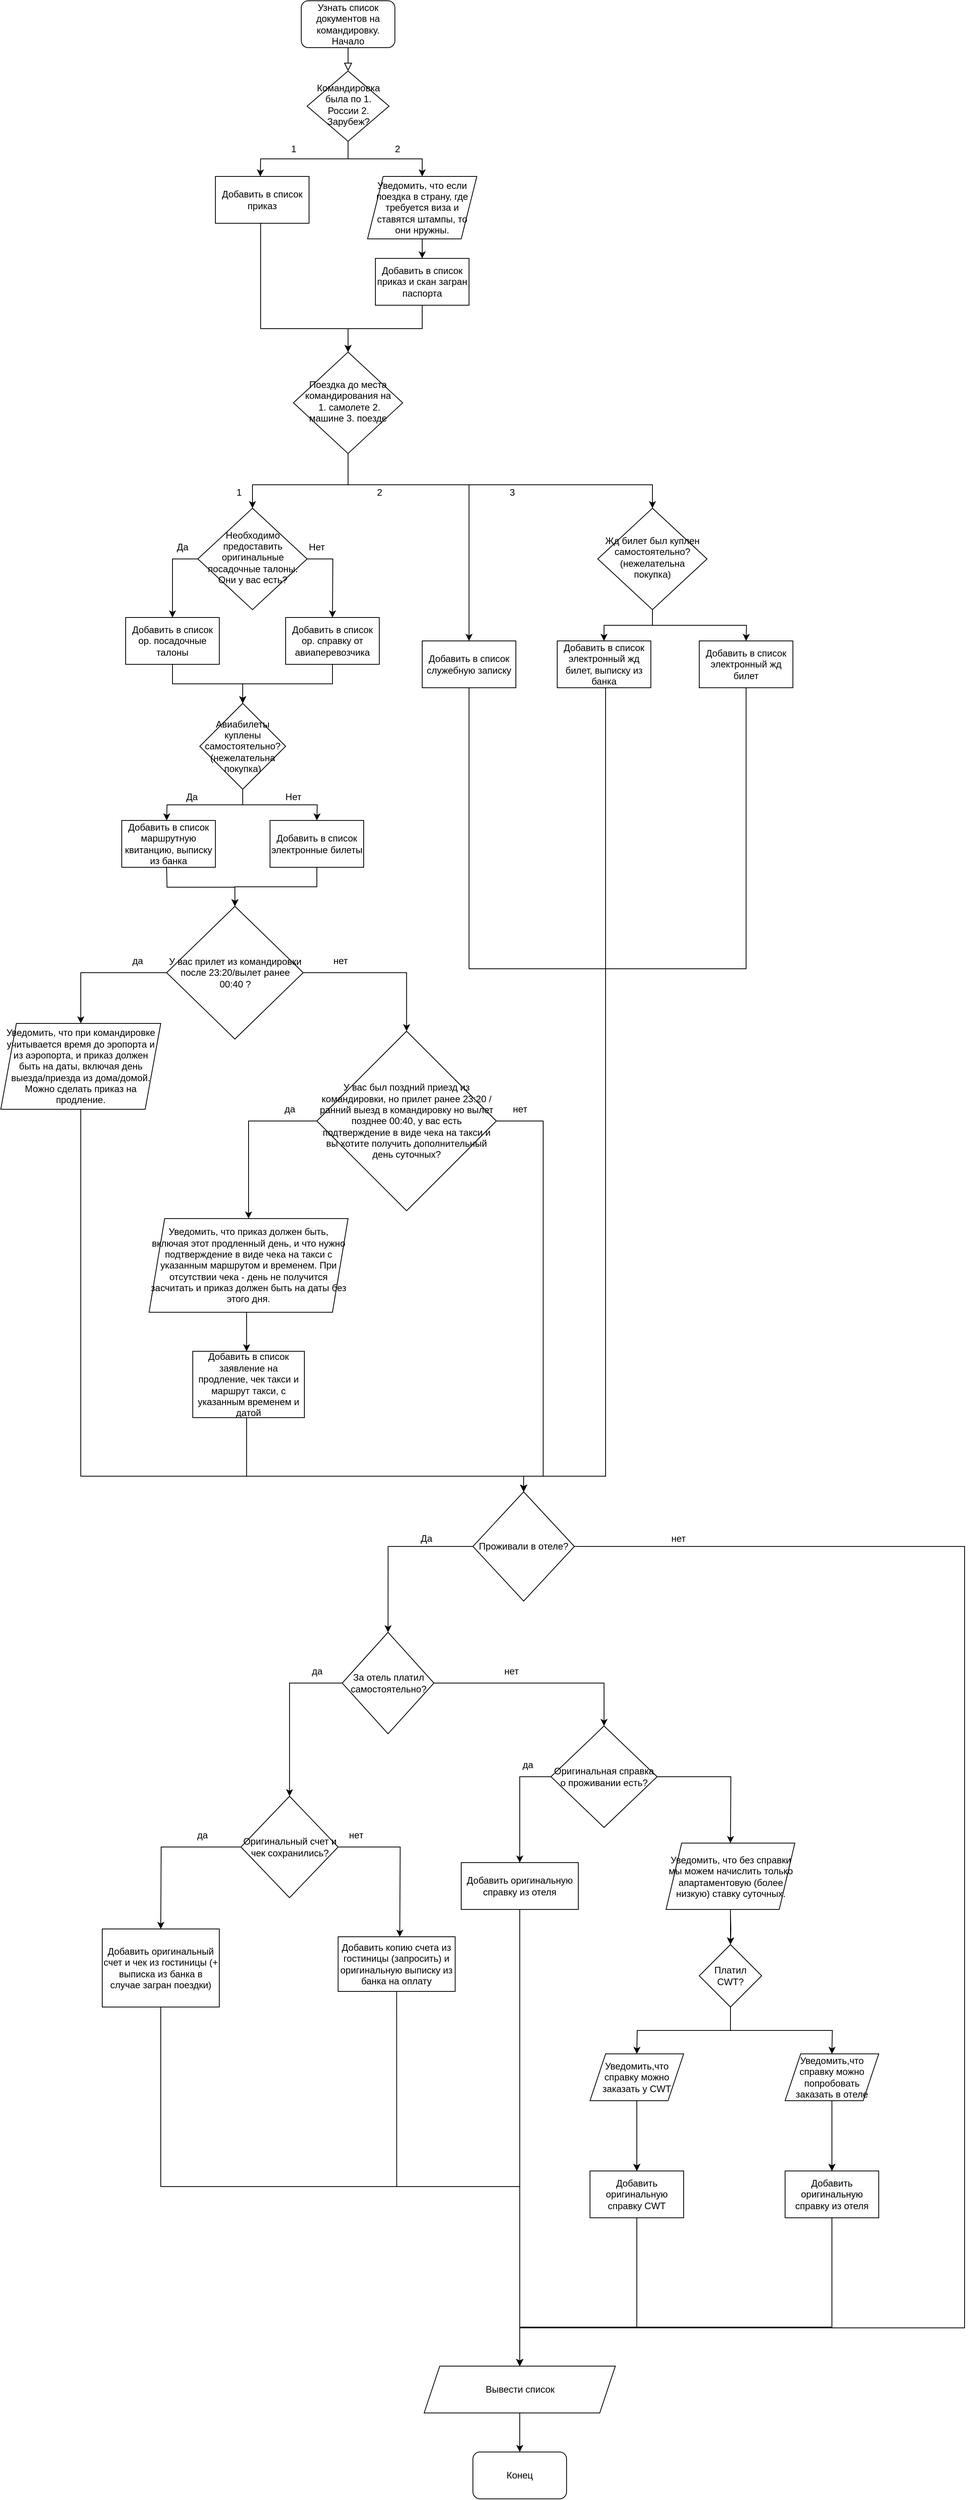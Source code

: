 <mxfile version="13.8.2" type="github">
  <diagram id="C5RBs43oDa-KdzZeNtuy" name="Page-1">
    <mxGraphModel dx="2130" dy="782" grid="1" gridSize="10" guides="1" tooltips="1" connect="1" arrows="1" fold="1" page="1" pageScale="1" pageWidth="827" pageHeight="1169" math="0" shadow="0">
      <root>
        <mxCell id="WIyWlLk6GJQsqaUBKTNV-0" />
        <mxCell id="WIyWlLk6GJQsqaUBKTNV-1" parent="WIyWlLk6GJQsqaUBKTNV-0" />
        <mxCell id="WIyWlLk6GJQsqaUBKTNV-2" value="" style="rounded=0;html=1;jettySize=auto;orthogonalLoop=1;fontSize=11;endArrow=block;endFill=0;endSize=8;strokeWidth=1;shadow=0;labelBackgroundColor=none;edgeStyle=orthogonalEdgeStyle;" parent="WIyWlLk6GJQsqaUBKTNV-1" source="WIyWlLk6GJQsqaUBKTNV-3" target="WIyWlLk6GJQsqaUBKTNV-6" edge="1">
          <mxGeometry relative="1" as="geometry" />
        </mxCell>
        <mxCell id="WIyWlLk6GJQsqaUBKTNV-3" value="Узнать список документов на командировку. Начало" style="rounded=1;whiteSpace=wrap;html=1;fontSize=12;glass=0;strokeWidth=1;shadow=0;" parent="WIyWlLk6GJQsqaUBKTNV-1" vertex="1">
          <mxGeometry x="160" y="80" width="120" height="60" as="geometry" />
        </mxCell>
        <mxCell id="gxxnz1n0rxh--4Y8uyvk-43" style="edgeStyle=orthogonalEdgeStyle;rounded=0;orthogonalLoop=1;jettySize=auto;html=1;exitX=0.5;exitY=1;exitDx=0;exitDy=0;entryX=0.5;entryY=0;entryDx=0;entryDy=0;" edge="1" parent="WIyWlLk6GJQsqaUBKTNV-1" source="WIyWlLk6GJQsqaUBKTNV-6">
          <mxGeometry relative="1" as="geometry">
            <mxPoint x="107.5" y="305.0" as="targetPoint" />
          </mxGeometry>
        </mxCell>
        <mxCell id="gxxnz1n0rxh--4Y8uyvk-44" style="edgeStyle=orthogonalEdgeStyle;rounded=0;orthogonalLoop=1;jettySize=auto;html=1;exitX=0.5;exitY=1;exitDx=0;exitDy=0;entryX=0.5;entryY=0;entryDx=0;entryDy=0;" edge="1" parent="WIyWlLk6GJQsqaUBKTNV-1" source="WIyWlLk6GJQsqaUBKTNV-6" target="gxxnz1n0rxh--4Y8uyvk-135">
          <mxGeometry relative="1" as="geometry">
            <mxPoint x="315" y="305.0" as="targetPoint" />
          </mxGeometry>
        </mxCell>
        <mxCell id="WIyWlLk6GJQsqaUBKTNV-6" value="Командировка была по 1. России 2. Зарубеж?" style="rhombus;whiteSpace=wrap;html=1;shadow=0;fontFamily=Helvetica;fontSize=12;align=center;strokeWidth=1;spacing=6;spacingTop=-4;" parent="WIyWlLk6GJQsqaUBKTNV-1" vertex="1">
          <mxGeometry x="167.5" y="170" width="105" height="90" as="geometry" />
        </mxCell>
        <mxCell id="gxxnz1n0rxh--4Y8uyvk-49" style="edgeStyle=orthogonalEdgeStyle;rounded=0;orthogonalLoop=1;jettySize=auto;html=1;exitX=0.5;exitY=1;exitDx=0;exitDy=0;" edge="1" parent="WIyWlLk6GJQsqaUBKTNV-1" source="gxxnz1n0rxh--4Y8uyvk-134">
          <mxGeometry relative="1" as="geometry">
            <mxPoint x="220" y="530" as="targetPoint" />
            <mxPoint x="107.5" y="345.0" as="sourcePoint" />
            <Array as="points">
              <mxPoint x="108" y="365" />
              <mxPoint x="108" y="500" />
              <mxPoint x="220" y="500" />
            </Array>
          </mxGeometry>
        </mxCell>
        <mxCell id="gxxnz1n0rxh--4Y8uyvk-51" style="edgeStyle=orthogonalEdgeStyle;rounded=0;orthogonalLoop=1;jettySize=auto;html=1;exitX=0.5;exitY=1;exitDx=0;exitDy=0;entryX=0.5;entryY=0;entryDx=0;entryDy=0;" edge="1" parent="WIyWlLk6GJQsqaUBKTNV-1" source="WIyWlLk6GJQsqaUBKTNV-10" target="gxxnz1n0rxh--4Y8uyvk-20">
          <mxGeometry relative="1" as="geometry">
            <Array as="points">
              <mxPoint x="220" y="700" />
              <mxPoint x="98" y="700" />
            </Array>
          </mxGeometry>
        </mxCell>
        <mxCell id="gxxnz1n0rxh--4Y8uyvk-53" style="edgeStyle=orthogonalEdgeStyle;rounded=0;orthogonalLoop=1;jettySize=auto;html=1;exitX=0.5;exitY=1;exitDx=0;exitDy=0;entryX=0.5;entryY=0;entryDx=0;entryDy=0;" edge="1" parent="WIyWlLk6GJQsqaUBKTNV-1" source="WIyWlLk6GJQsqaUBKTNV-10" target="gxxnz1n0rxh--4Y8uyvk-140">
          <mxGeometry relative="1" as="geometry">
            <mxPoint x="395" y="730" as="targetPoint" />
            <Array as="points">
              <mxPoint x="220" y="700" />
              <mxPoint x="375" y="700" />
            </Array>
          </mxGeometry>
        </mxCell>
        <mxCell id="gxxnz1n0rxh--4Y8uyvk-54" style="edgeStyle=orthogonalEdgeStyle;rounded=0;orthogonalLoop=1;jettySize=auto;html=1;exitX=0.5;exitY=1;exitDx=0;exitDy=0;" edge="1" parent="WIyWlLk6GJQsqaUBKTNV-1" source="WIyWlLk6GJQsqaUBKTNV-10" target="gxxnz1n0rxh--4Y8uyvk-23">
          <mxGeometry relative="1" as="geometry">
            <Array as="points">
              <mxPoint x="220" y="700" />
              <mxPoint x="610" y="700" />
            </Array>
          </mxGeometry>
        </mxCell>
        <mxCell id="WIyWlLk6GJQsqaUBKTNV-10" value="Поездка до места командирования на&lt;br&gt;&amp;nbsp;1. самолете 2. машине 3. поезде" style="rhombus;whiteSpace=wrap;html=1;shadow=0;fontFamily=Helvetica;fontSize=12;align=center;strokeWidth=1;spacing=6;spacingTop=-4;" parent="WIyWlLk6GJQsqaUBKTNV-1" vertex="1">
          <mxGeometry x="150" y="530" width="140" height="130" as="geometry" />
        </mxCell>
        <mxCell id="gxxnz1n0rxh--4Y8uyvk-46" style="edgeStyle=orthogonalEdgeStyle;rounded=0;orthogonalLoop=1;jettySize=auto;html=1;exitX=0.5;exitY=1;exitDx=0;exitDy=0;entryX=0.5;entryY=0;entryDx=0;entryDy=0;" edge="1" parent="WIyWlLk6GJQsqaUBKTNV-1" source="gxxnz1n0rxh--4Y8uyvk-135" target="gxxnz1n0rxh--4Y8uyvk-138">
          <mxGeometry relative="1" as="geometry">
            <mxPoint x="315" y="365" as="sourcePoint" />
            <mxPoint x="315" y="420" as="targetPoint" />
          </mxGeometry>
        </mxCell>
        <mxCell id="gxxnz1n0rxh--4Y8uyvk-8" value="1" style="text;html=1;align=center;verticalAlign=middle;resizable=0;points=[];autosize=1;" vertex="1" parent="WIyWlLk6GJQsqaUBKTNV-1">
          <mxGeometry x="140" y="260" width="20" height="20" as="geometry" />
        </mxCell>
        <mxCell id="gxxnz1n0rxh--4Y8uyvk-15" value="2" style="text;html=1;align=center;verticalAlign=middle;resizable=0;points=[];autosize=1;" vertex="1" parent="WIyWlLk6GJQsqaUBKTNV-1">
          <mxGeometry x="250" y="700" width="20" height="20" as="geometry" />
        </mxCell>
        <mxCell id="gxxnz1n0rxh--4Y8uyvk-16" value="3" style="text;html=1;align=center;verticalAlign=middle;resizable=0;points=[];autosize=1;" vertex="1" parent="WIyWlLk6GJQsqaUBKTNV-1">
          <mxGeometry x="420" y="700" width="20" height="20" as="geometry" />
        </mxCell>
        <mxCell id="gxxnz1n0rxh--4Y8uyvk-56" style="edgeStyle=orthogonalEdgeStyle;rounded=0;orthogonalLoop=1;jettySize=auto;html=1;exitX=0;exitY=0.5;exitDx=0;exitDy=0;entryX=0.5;entryY=0;entryDx=0;entryDy=0;" edge="1" parent="WIyWlLk6GJQsqaUBKTNV-1" source="gxxnz1n0rxh--4Y8uyvk-20" target="gxxnz1n0rxh--4Y8uyvk-141">
          <mxGeometry relative="1" as="geometry">
            <mxPoint x="-12.5" y="870" as="targetPoint" />
          </mxGeometry>
        </mxCell>
        <mxCell id="gxxnz1n0rxh--4Y8uyvk-61" style="edgeStyle=orthogonalEdgeStyle;rounded=0;orthogonalLoop=1;jettySize=auto;html=1;exitX=1;exitY=0.5;exitDx=0;exitDy=0;entryX=0.5;entryY=0;entryDx=0;entryDy=0;" edge="1" parent="WIyWlLk6GJQsqaUBKTNV-1" source="gxxnz1n0rxh--4Y8uyvk-20">
          <mxGeometry relative="1" as="geometry">
            <mxPoint x="200" y="870" as="targetPoint" />
          </mxGeometry>
        </mxCell>
        <mxCell id="gxxnz1n0rxh--4Y8uyvk-20" value="Необходимо предоставить оригинальные посадочные талоны. Они у вас есть?" style="rhombus;whiteSpace=wrap;html=1;shadow=0;fontFamily=Helvetica;fontSize=12;align=center;strokeWidth=1;spacing=6;spacingTop=-4;" vertex="1" parent="WIyWlLk6GJQsqaUBKTNV-1">
          <mxGeometry x="27.5" y="730" width="140" height="130" as="geometry" />
        </mxCell>
        <mxCell id="gxxnz1n0rxh--4Y8uyvk-90" style="edgeStyle=orthogonalEdgeStyle;rounded=0;orthogonalLoop=1;jettySize=auto;html=1;exitX=0.5;exitY=1;exitDx=0;exitDy=0;entryX=0.5;entryY=0;entryDx=0;entryDy=0;" edge="1" parent="WIyWlLk6GJQsqaUBKTNV-1" source="gxxnz1n0rxh--4Y8uyvk-23">
          <mxGeometry relative="1" as="geometry">
            <mxPoint x="730" y="900" as="targetPoint" />
          </mxGeometry>
        </mxCell>
        <mxCell id="gxxnz1n0rxh--4Y8uyvk-178" style="edgeStyle=orthogonalEdgeStyle;rounded=0;orthogonalLoop=1;jettySize=auto;html=1;exitX=0.5;exitY=1;exitDx=0;exitDy=0;entryX=0.5;entryY=0;entryDx=0;entryDy=0;" edge="1" parent="WIyWlLk6GJQsqaUBKTNV-1" source="gxxnz1n0rxh--4Y8uyvk-23" target="gxxnz1n0rxh--4Y8uyvk-144">
          <mxGeometry relative="1" as="geometry" />
        </mxCell>
        <mxCell id="gxxnz1n0rxh--4Y8uyvk-23" value="Жд билет был куплен самостоятельно? (нежелательна покупка)" style="rhombus;whiteSpace=wrap;html=1;shadow=0;fontFamily=Helvetica;fontSize=12;align=center;strokeWidth=1;spacing=6;spacingTop=-4;" vertex="1" parent="WIyWlLk6GJQsqaUBKTNV-1">
          <mxGeometry x="540" y="730" width="140" height="130" as="geometry" />
        </mxCell>
        <mxCell id="gxxnz1n0rxh--4Y8uyvk-64" style="edgeStyle=orthogonalEdgeStyle;rounded=0;orthogonalLoop=1;jettySize=auto;html=1;exitX=0.5;exitY=1;exitDx=0;exitDy=0;entryX=0.5;entryY=0;entryDx=0;entryDy=0;" edge="1" parent="WIyWlLk6GJQsqaUBKTNV-1" source="gxxnz1n0rxh--4Y8uyvk-25">
          <mxGeometry relative="1" as="geometry">
            <mxPoint x="-12.5" y="1130.0" as="targetPoint" />
          </mxGeometry>
        </mxCell>
        <mxCell id="gxxnz1n0rxh--4Y8uyvk-65" style="edgeStyle=orthogonalEdgeStyle;rounded=0;orthogonalLoop=1;jettySize=auto;html=1;exitX=0.5;exitY=1;exitDx=0;exitDy=0;entryX=0.5;entryY=0;entryDx=0;entryDy=0;" edge="1" parent="WIyWlLk6GJQsqaUBKTNV-1" source="gxxnz1n0rxh--4Y8uyvk-25">
          <mxGeometry relative="1" as="geometry">
            <mxPoint x="180" y="1130.0" as="targetPoint" />
          </mxGeometry>
        </mxCell>
        <mxCell id="gxxnz1n0rxh--4Y8uyvk-25" value="Авиабилеты куплены самостоятельно? (нежелательна покупка)" style="rhombus;whiteSpace=wrap;html=1;" vertex="1" parent="WIyWlLk6GJQsqaUBKTNV-1">
          <mxGeometry x="30" y="980" width="110" height="110" as="geometry" />
        </mxCell>
        <mxCell id="gxxnz1n0rxh--4Y8uyvk-63" style="edgeStyle=orthogonalEdgeStyle;rounded=0;orthogonalLoop=1;jettySize=auto;html=1;exitX=0.5;exitY=1;exitDx=0;exitDy=0;entryX=0.5;entryY=0;entryDx=0;entryDy=0;" edge="1" parent="WIyWlLk6GJQsqaUBKTNV-1" source="gxxnz1n0rxh--4Y8uyvk-141" target="gxxnz1n0rxh--4Y8uyvk-25">
          <mxGeometry relative="1" as="geometry">
            <mxPoint x="-12.5" y="930" as="sourcePoint" />
          </mxGeometry>
        </mxCell>
        <mxCell id="gxxnz1n0rxh--4Y8uyvk-62" style="edgeStyle=orthogonalEdgeStyle;rounded=0;orthogonalLoop=1;jettySize=auto;html=1;exitX=0.5;exitY=1;exitDx=0;exitDy=0;entryX=0.5;entryY=0;entryDx=0;entryDy=0;" edge="1" parent="WIyWlLk6GJQsqaUBKTNV-1" source="gxxnz1n0rxh--4Y8uyvk-143" target="gxxnz1n0rxh--4Y8uyvk-25">
          <mxGeometry relative="1" as="geometry">
            <mxPoint x="200" y="930" as="sourcePoint" />
          </mxGeometry>
        </mxCell>
        <mxCell id="gxxnz1n0rxh--4Y8uyvk-34" value="Да" style="text;html=1;strokeColor=none;fillColor=none;align=center;verticalAlign=middle;whiteSpace=wrap;rounded=0;" vertex="1" parent="WIyWlLk6GJQsqaUBKTNV-1">
          <mxGeometry x="-12.5" y="770" width="40" height="20" as="geometry" />
        </mxCell>
        <mxCell id="gxxnz1n0rxh--4Y8uyvk-35" value="Нет" style="text;html=1;strokeColor=none;fillColor=none;align=center;verticalAlign=middle;whiteSpace=wrap;rounded=0;" vertex="1" parent="WIyWlLk6GJQsqaUBKTNV-1">
          <mxGeometry x="160" y="770" width="40" height="20" as="geometry" />
        </mxCell>
        <mxCell id="gxxnz1n0rxh--4Y8uyvk-73" style="edgeStyle=orthogonalEdgeStyle;rounded=0;orthogonalLoop=1;jettySize=auto;html=1;exitX=0.5;exitY=1;exitDx=0;exitDy=0;entryX=0.5;entryY=0;entryDx=0;entryDy=0;" edge="1" parent="WIyWlLk6GJQsqaUBKTNV-1" target="gxxnz1n0rxh--4Y8uyvk-68">
          <mxGeometry relative="1" as="geometry">
            <mxPoint x="-12.5" y="1190.0" as="sourcePoint" />
          </mxGeometry>
        </mxCell>
        <mxCell id="gxxnz1n0rxh--4Y8uyvk-47" value="2" style="text;html=1;align=center;verticalAlign=middle;resizable=0;points=[];autosize=1;" vertex="1" parent="WIyWlLk6GJQsqaUBKTNV-1">
          <mxGeometry x="272.5" y="260" width="20" height="20" as="geometry" />
        </mxCell>
        <mxCell id="gxxnz1n0rxh--4Y8uyvk-55" value="1" style="text;html=1;align=center;verticalAlign=middle;resizable=0;points=[];autosize=1;" vertex="1" parent="WIyWlLk6GJQsqaUBKTNV-1">
          <mxGeometry x="70" y="700" width="20" height="20" as="geometry" />
        </mxCell>
        <mxCell id="gxxnz1n0rxh--4Y8uyvk-66" value="Да" style="text;html=1;strokeColor=none;fillColor=none;align=center;verticalAlign=middle;whiteSpace=wrap;rounded=0;" vertex="1" parent="WIyWlLk6GJQsqaUBKTNV-1">
          <mxGeometry y="1090" width="40" height="20" as="geometry" />
        </mxCell>
        <mxCell id="gxxnz1n0rxh--4Y8uyvk-67" value="Нет" style="text;html=1;strokeColor=none;fillColor=none;align=center;verticalAlign=middle;whiteSpace=wrap;rounded=0;" vertex="1" parent="WIyWlLk6GJQsqaUBKTNV-1">
          <mxGeometry x="130" y="1090" width="40" height="20" as="geometry" />
        </mxCell>
        <mxCell id="gxxnz1n0rxh--4Y8uyvk-80" style="edgeStyle=orthogonalEdgeStyle;rounded=0;orthogonalLoop=1;jettySize=auto;html=1;exitX=1;exitY=0.5;exitDx=0;exitDy=0;entryX=0.5;entryY=0;entryDx=0;entryDy=0;" edge="1" parent="WIyWlLk6GJQsqaUBKTNV-1" source="gxxnz1n0rxh--4Y8uyvk-68" target="gxxnz1n0rxh--4Y8uyvk-79">
          <mxGeometry relative="1" as="geometry" />
        </mxCell>
        <mxCell id="gxxnz1n0rxh--4Y8uyvk-153" style="edgeStyle=orthogonalEdgeStyle;rounded=0;orthogonalLoop=1;jettySize=auto;html=1;exitX=0;exitY=0.5;exitDx=0;exitDy=0;entryX=0.5;entryY=0;entryDx=0;entryDy=0;" edge="1" parent="WIyWlLk6GJQsqaUBKTNV-1" source="gxxnz1n0rxh--4Y8uyvk-68" target="gxxnz1n0rxh--4Y8uyvk-152">
          <mxGeometry relative="1" as="geometry" />
        </mxCell>
        <mxCell id="gxxnz1n0rxh--4Y8uyvk-68" value="У вас прилет из командировки после 23:20/вылет ранее 00:40 ?" style="rhombus;whiteSpace=wrap;html=1;" vertex="1" parent="WIyWlLk6GJQsqaUBKTNV-1">
          <mxGeometry x="-12.5" y="1240" width="175" height="170" as="geometry" />
        </mxCell>
        <mxCell id="gxxnz1n0rxh--4Y8uyvk-85" style="edgeStyle=orthogonalEdgeStyle;rounded=0;orthogonalLoop=1;jettySize=auto;html=1;exitX=0.5;exitY=1;exitDx=0;exitDy=0;entryX=0.5;entryY=0;entryDx=0;entryDy=0;" edge="1" parent="WIyWlLk6GJQsqaUBKTNV-1">
          <mxGeometry relative="1" as="geometry">
            <mxPoint x="90" y="1760" as="sourcePoint" />
            <mxPoint x="90" y="1810" as="targetPoint" />
          </mxGeometry>
        </mxCell>
        <mxCell id="gxxnz1n0rxh--4Y8uyvk-78" value="да" style="text;html=1;align=center;verticalAlign=middle;resizable=0;points=[];autosize=1;" vertex="1" parent="WIyWlLk6GJQsqaUBKTNV-1">
          <mxGeometry x="-65" y="1300" width="30" height="20" as="geometry" />
        </mxCell>
        <mxCell id="gxxnz1n0rxh--4Y8uyvk-97" style="edgeStyle=orthogonalEdgeStyle;rounded=0;orthogonalLoop=1;jettySize=auto;html=1;exitX=1;exitY=0.5;exitDx=0;exitDy=0;entryX=0.5;entryY=0;entryDx=0;entryDy=0;" edge="1" parent="WIyWlLk6GJQsqaUBKTNV-1" source="gxxnz1n0rxh--4Y8uyvk-79" target="gxxnz1n0rxh--4Y8uyvk-92">
          <mxGeometry relative="1" as="geometry">
            <Array as="points">
              <mxPoint x="470" y="1515" />
              <mxPoint x="470" y="1970" />
              <mxPoint x="445" y="1970" />
            </Array>
          </mxGeometry>
        </mxCell>
        <mxCell id="gxxnz1n0rxh--4Y8uyvk-156" style="edgeStyle=orthogonalEdgeStyle;rounded=0;orthogonalLoop=1;jettySize=auto;html=1;exitX=0;exitY=0.5;exitDx=0;exitDy=0;entryX=0.5;entryY=0;entryDx=0;entryDy=0;" edge="1" parent="WIyWlLk6GJQsqaUBKTNV-1" source="gxxnz1n0rxh--4Y8uyvk-79" target="gxxnz1n0rxh--4Y8uyvk-155">
          <mxGeometry relative="1" as="geometry" />
        </mxCell>
        <mxCell id="gxxnz1n0rxh--4Y8uyvk-79" value="У вас был поздний приезд из командировки, но прилет ранее 23:20 / ранний выезд в командировку но вылет позднее 00:40, у вас есть подтверждение в виде чека на такси и вы хотите получить дополнительный день суточных?" style="rhombus;whiteSpace=wrap;html=1;" vertex="1" parent="WIyWlLk6GJQsqaUBKTNV-1">
          <mxGeometry x="180" y="1400" width="230" height="230" as="geometry" />
        </mxCell>
        <mxCell id="gxxnz1n0rxh--4Y8uyvk-81" value="нет" style="text;html=1;align=center;verticalAlign=middle;resizable=0;points=[];autosize=1;" vertex="1" parent="WIyWlLk6GJQsqaUBKTNV-1">
          <mxGeometry x="195" y="1300" width="30" height="20" as="geometry" />
        </mxCell>
        <mxCell id="gxxnz1n0rxh--4Y8uyvk-83" value="да" style="text;html=1;align=center;verticalAlign=middle;resizable=0;points=[];autosize=1;" vertex="1" parent="WIyWlLk6GJQsqaUBKTNV-1">
          <mxGeometry x="130" y="1490" width="30" height="20" as="geometry" />
        </mxCell>
        <mxCell id="gxxnz1n0rxh--4Y8uyvk-96" style="edgeStyle=orthogonalEdgeStyle;rounded=0;orthogonalLoop=1;jettySize=auto;html=1;entryX=0.5;entryY=0;entryDx=0;entryDy=0;" edge="1" parent="WIyWlLk6GJQsqaUBKTNV-1" target="gxxnz1n0rxh--4Y8uyvk-92">
          <mxGeometry relative="1" as="geometry">
            <mxPoint x="90" y="1890" as="sourcePoint" />
            <Array as="points">
              <mxPoint x="90" y="1970" />
              <mxPoint x="445" y="1970" />
            </Array>
          </mxGeometry>
        </mxCell>
        <mxCell id="gxxnz1n0rxh--4Y8uyvk-86" value="нет" style="text;html=1;align=center;verticalAlign=middle;resizable=0;points=[];autosize=1;" vertex="1" parent="WIyWlLk6GJQsqaUBKTNV-1">
          <mxGeometry x="425" y="1490" width="30" height="20" as="geometry" />
        </mxCell>
        <mxCell id="gxxnz1n0rxh--4Y8uyvk-102" style="edgeStyle=orthogonalEdgeStyle;rounded=0;orthogonalLoop=1;jettySize=auto;html=1;exitX=0;exitY=0.5;exitDx=0;exitDy=0;entryX=0.5;entryY=0;entryDx=0;entryDy=0;" edge="1" parent="WIyWlLk6GJQsqaUBKTNV-1" source="gxxnz1n0rxh--4Y8uyvk-92" target="gxxnz1n0rxh--4Y8uyvk-101">
          <mxGeometry relative="1" as="geometry" />
        </mxCell>
        <mxCell id="gxxnz1n0rxh--4Y8uyvk-176" style="edgeStyle=orthogonalEdgeStyle;rounded=0;orthogonalLoop=1;jettySize=auto;html=1;exitX=1;exitY=0.5;exitDx=0;exitDy=0;entryX=0.5;entryY=0;entryDx=0;entryDy=0;" edge="1" parent="WIyWlLk6GJQsqaUBKTNV-1" source="gxxnz1n0rxh--4Y8uyvk-92" target="gxxnz1n0rxh--4Y8uyvk-170">
          <mxGeometry relative="1" as="geometry">
            <mxPoint x="440" y="3061.429" as="targetPoint" />
            <Array as="points">
              <mxPoint x="1010" y="2060" />
              <mxPoint x="1010" y="3061" />
              <mxPoint x="440" y="3061" />
            </Array>
          </mxGeometry>
        </mxCell>
        <mxCell id="gxxnz1n0rxh--4Y8uyvk-92" value="Проживали в отеле?" style="rhombus;whiteSpace=wrap;html=1;" vertex="1" parent="WIyWlLk6GJQsqaUBKTNV-1">
          <mxGeometry x="380" y="1990" width="130" height="140" as="geometry" />
        </mxCell>
        <mxCell id="gxxnz1n0rxh--4Y8uyvk-106" style="edgeStyle=orthogonalEdgeStyle;rounded=0;orthogonalLoop=1;jettySize=auto;html=1;exitX=0;exitY=0.5;exitDx=0;exitDy=0;entryX=0.5;entryY=0;entryDx=0;entryDy=0;" edge="1" parent="WIyWlLk6GJQsqaUBKTNV-1" source="gxxnz1n0rxh--4Y8uyvk-101" target="gxxnz1n0rxh--4Y8uyvk-105">
          <mxGeometry relative="1" as="geometry" />
        </mxCell>
        <mxCell id="gxxnz1n0rxh--4Y8uyvk-116" style="edgeStyle=orthogonalEdgeStyle;rounded=0;orthogonalLoop=1;jettySize=auto;html=1;exitX=1;exitY=0.5;exitDx=0;exitDy=0;entryX=0.5;entryY=0;entryDx=0;entryDy=0;" edge="1" parent="WIyWlLk6GJQsqaUBKTNV-1" source="gxxnz1n0rxh--4Y8uyvk-101" target="gxxnz1n0rxh--4Y8uyvk-114">
          <mxGeometry relative="1" as="geometry" />
        </mxCell>
        <mxCell id="gxxnz1n0rxh--4Y8uyvk-101" value="За отель платил самостоятельно?" style="rhombus;whiteSpace=wrap;html=1;" vertex="1" parent="WIyWlLk6GJQsqaUBKTNV-1">
          <mxGeometry x="212.5" y="2170" width="117.5" height="130" as="geometry" />
        </mxCell>
        <mxCell id="gxxnz1n0rxh--4Y8uyvk-103" value="Да" style="text;html=1;align=center;verticalAlign=middle;resizable=0;points=[];autosize=1;" vertex="1" parent="WIyWlLk6GJQsqaUBKTNV-1">
          <mxGeometry x="305" y="2040" width="30" height="20" as="geometry" />
        </mxCell>
        <mxCell id="gxxnz1n0rxh--4Y8uyvk-110" style="edgeStyle=orthogonalEdgeStyle;rounded=0;orthogonalLoop=1;jettySize=auto;html=1;exitX=0;exitY=0.5;exitDx=0;exitDy=0;entryX=0.5;entryY=0;entryDx=0;entryDy=0;" edge="1" parent="WIyWlLk6GJQsqaUBKTNV-1" source="gxxnz1n0rxh--4Y8uyvk-105">
          <mxGeometry relative="1" as="geometry">
            <mxPoint x="-20" y="2550" as="targetPoint" />
          </mxGeometry>
        </mxCell>
        <mxCell id="gxxnz1n0rxh--4Y8uyvk-111" style="edgeStyle=orthogonalEdgeStyle;rounded=0;orthogonalLoop=1;jettySize=auto;html=1;exitX=1;exitY=0.5;exitDx=0;exitDy=0;entryX=0.5;entryY=0;entryDx=0;entryDy=0;" edge="1" parent="WIyWlLk6GJQsqaUBKTNV-1" source="gxxnz1n0rxh--4Y8uyvk-105">
          <mxGeometry relative="1" as="geometry">
            <mxPoint x="286.25" y="2560" as="targetPoint" />
          </mxGeometry>
        </mxCell>
        <mxCell id="gxxnz1n0rxh--4Y8uyvk-105" value="Оригинальный счет и чек сохранились?" style="rhombus;whiteSpace=wrap;html=1;" vertex="1" parent="WIyWlLk6GJQsqaUBKTNV-1">
          <mxGeometry x="82.75" y="2380" width="124.5" height="130" as="geometry" />
        </mxCell>
        <mxCell id="gxxnz1n0rxh--4Y8uyvk-107" value="да" style="text;html=1;align=center;verticalAlign=middle;resizable=0;points=[];autosize=1;" vertex="1" parent="WIyWlLk6GJQsqaUBKTNV-1">
          <mxGeometry x="165" y="2210" width="30" height="20" as="geometry" />
        </mxCell>
        <mxCell id="gxxnz1n0rxh--4Y8uyvk-112" value="да" style="text;html=1;align=center;verticalAlign=middle;resizable=0;points=[];autosize=1;" vertex="1" parent="WIyWlLk6GJQsqaUBKTNV-1">
          <mxGeometry x="17.5" y="2420" width="30" height="20" as="geometry" />
        </mxCell>
        <mxCell id="gxxnz1n0rxh--4Y8uyvk-113" value="нет" style="text;html=1;align=center;verticalAlign=middle;resizable=0;points=[];autosize=1;" vertex="1" parent="WIyWlLk6GJQsqaUBKTNV-1">
          <mxGeometry x="215" y="2420" width="30" height="20" as="geometry" />
        </mxCell>
        <mxCell id="gxxnz1n0rxh--4Y8uyvk-124" style="edgeStyle=orthogonalEdgeStyle;rounded=0;orthogonalLoop=1;jettySize=auto;html=1;exitX=1;exitY=0.5;exitDx=0;exitDy=0;entryX=0.5;entryY=0;entryDx=0;entryDy=0;" edge="1" parent="WIyWlLk6GJQsqaUBKTNV-1" source="gxxnz1n0rxh--4Y8uyvk-114">
          <mxGeometry relative="1" as="geometry">
            <mxPoint x="710" y="2440" as="targetPoint" />
          </mxGeometry>
        </mxCell>
        <mxCell id="gxxnz1n0rxh--4Y8uyvk-160" style="edgeStyle=orthogonalEdgeStyle;rounded=0;orthogonalLoop=1;jettySize=auto;html=1;exitX=0;exitY=0.5;exitDx=0;exitDy=0;entryX=0.5;entryY=0;entryDx=0;entryDy=0;" edge="1" parent="WIyWlLk6GJQsqaUBKTNV-1" source="gxxnz1n0rxh--4Y8uyvk-114" target="gxxnz1n0rxh--4Y8uyvk-159">
          <mxGeometry relative="1" as="geometry" />
        </mxCell>
        <mxCell id="gxxnz1n0rxh--4Y8uyvk-114" value="Оригинальная справка о проживании есть?" style="rhombus;whiteSpace=wrap;html=1;" vertex="1" parent="WIyWlLk6GJQsqaUBKTNV-1">
          <mxGeometry x="480" y="2290" width="136" height="130" as="geometry" />
        </mxCell>
        <mxCell id="gxxnz1n0rxh--4Y8uyvk-119" value="да" style="text;html=1;align=center;verticalAlign=middle;resizable=0;points=[];autosize=1;" vertex="1" parent="WIyWlLk6GJQsqaUBKTNV-1">
          <mxGeometry x="435" y="2330" width="30" height="20" as="geometry" />
        </mxCell>
        <mxCell id="gxxnz1n0rxh--4Y8uyvk-125" style="edgeStyle=orthogonalEdgeStyle;rounded=0;orthogonalLoop=1;jettySize=auto;html=1;exitX=0.5;exitY=1;exitDx=0;exitDy=0;entryX=0.5;entryY=0;entryDx=0;entryDy=0;" edge="1" parent="WIyWlLk6GJQsqaUBKTNV-1" target="gxxnz1n0rxh--4Y8uyvk-122">
          <mxGeometry relative="1" as="geometry">
            <mxPoint x="710" y="2530" as="sourcePoint" />
          </mxGeometry>
        </mxCell>
        <mxCell id="gxxnz1n0rxh--4Y8uyvk-121" value="нет" style="text;html=1;align=center;verticalAlign=middle;resizable=0;points=[];autosize=1;" vertex="1" parent="WIyWlLk6GJQsqaUBKTNV-1">
          <mxGeometry x="414" y="2210" width="30" height="20" as="geometry" />
        </mxCell>
        <mxCell id="gxxnz1n0rxh--4Y8uyvk-128" style="edgeStyle=orthogonalEdgeStyle;rounded=0;orthogonalLoop=1;jettySize=auto;html=1;exitX=0.5;exitY=1;exitDx=0;exitDy=0;entryX=0.5;entryY=0;entryDx=0;entryDy=0;" edge="1" parent="WIyWlLk6GJQsqaUBKTNV-1" source="gxxnz1n0rxh--4Y8uyvk-122">
          <mxGeometry relative="1" as="geometry">
            <mxPoint x="590" y="2710" as="targetPoint" />
          </mxGeometry>
        </mxCell>
        <mxCell id="gxxnz1n0rxh--4Y8uyvk-129" style="edgeStyle=orthogonalEdgeStyle;rounded=0;orthogonalLoop=1;jettySize=auto;html=1;exitX=0.5;exitY=1;exitDx=0;exitDy=0;entryX=0.5;entryY=0;entryDx=0;entryDy=0;" edge="1" parent="WIyWlLk6GJQsqaUBKTNV-1" source="gxxnz1n0rxh--4Y8uyvk-122">
          <mxGeometry relative="1" as="geometry">
            <mxPoint x="840" y="2710" as="targetPoint" />
          </mxGeometry>
        </mxCell>
        <mxCell id="gxxnz1n0rxh--4Y8uyvk-122" value="Платил CWT?" style="rhombus;whiteSpace=wrap;html=1;" vertex="1" parent="WIyWlLk6GJQsqaUBKTNV-1">
          <mxGeometry x="670" y="2570" width="80" height="80" as="geometry" />
        </mxCell>
        <mxCell id="gxxnz1n0rxh--4Y8uyvk-133" style="edgeStyle=orthogonalEdgeStyle;rounded=0;orthogonalLoop=1;jettySize=auto;html=1;exitX=0.5;exitY=1;exitDx=0;exitDy=0;entryX=0.5;entryY=0;entryDx=0;entryDy=0;" edge="1" parent="WIyWlLk6GJQsqaUBKTNV-1">
          <mxGeometry relative="1" as="geometry">
            <mxPoint x="590" y="2800" as="sourcePoint" />
            <mxPoint x="590" y="2860" as="targetPoint" />
          </mxGeometry>
        </mxCell>
        <mxCell id="gxxnz1n0rxh--4Y8uyvk-131" style="edgeStyle=orthogonalEdgeStyle;rounded=0;orthogonalLoop=1;jettySize=auto;html=1;exitX=0.5;exitY=1;exitDx=0;exitDy=0;" edge="1" parent="WIyWlLk6GJQsqaUBKTNV-1">
          <mxGeometry relative="1" as="geometry">
            <mxPoint x="840" y="2800" as="sourcePoint" />
            <mxPoint x="840" y="2860" as="targetPoint" />
          </mxGeometry>
        </mxCell>
        <mxCell id="gxxnz1n0rxh--4Y8uyvk-134" value="&lt;span&gt;Добавить в список приказ&lt;/span&gt;" style="rounded=0;whiteSpace=wrap;html=1;" vertex="1" parent="WIyWlLk6GJQsqaUBKTNV-1">
          <mxGeometry x="50" y="305" width="120" height="60" as="geometry" />
        </mxCell>
        <mxCell id="gxxnz1n0rxh--4Y8uyvk-135" value="&lt;span&gt;Уведомить, что если поездка в страну, где требуется виза и ставятся штампы, то они нружны.&lt;/span&gt;" style="shape=parallelogram;perimeter=parallelogramPerimeter;whiteSpace=wrap;html=1;fixedSize=1;" vertex="1" parent="WIyWlLk6GJQsqaUBKTNV-1">
          <mxGeometry x="245" y="305" width="140" height="80" as="geometry" />
        </mxCell>
        <mxCell id="gxxnz1n0rxh--4Y8uyvk-139" style="edgeStyle=orthogonalEdgeStyle;rounded=0;orthogonalLoop=1;jettySize=auto;html=1;exitX=0.5;exitY=1;exitDx=0;exitDy=0;entryX=0.5;entryY=0;entryDx=0;entryDy=0;" edge="1" parent="WIyWlLk6GJQsqaUBKTNV-1" source="gxxnz1n0rxh--4Y8uyvk-138" target="WIyWlLk6GJQsqaUBKTNV-10">
          <mxGeometry relative="1" as="geometry" />
        </mxCell>
        <mxCell id="gxxnz1n0rxh--4Y8uyvk-138" value="&lt;span&gt;Добавить в список приказ и скан загран паспорта&lt;/span&gt;" style="rounded=0;whiteSpace=wrap;html=1;" vertex="1" parent="WIyWlLk6GJQsqaUBKTNV-1">
          <mxGeometry x="255" y="410" width="120" height="60" as="geometry" />
        </mxCell>
        <mxCell id="gxxnz1n0rxh--4Y8uyvk-148" style="edgeStyle=orthogonalEdgeStyle;rounded=0;orthogonalLoop=1;jettySize=auto;html=1;exitX=0.5;exitY=1;exitDx=0;exitDy=0;entryX=0.5;entryY=0;entryDx=0;entryDy=0;" edge="1" parent="WIyWlLk6GJQsqaUBKTNV-1" source="gxxnz1n0rxh--4Y8uyvk-140" target="gxxnz1n0rxh--4Y8uyvk-92">
          <mxGeometry relative="1" as="geometry">
            <mxPoint x="480" y="1600" as="targetPoint" />
            <Array as="points">
              <mxPoint x="375" y="1320" />
              <mxPoint x="550" y="1320" />
              <mxPoint x="550" y="1970" />
              <mxPoint x="445" y="1970" />
            </Array>
          </mxGeometry>
        </mxCell>
        <mxCell id="gxxnz1n0rxh--4Y8uyvk-140" value="&lt;span&gt;Добавить в список служебную записку&lt;/span&gt;" style="rounded=0;whiteSpace=wrap;html=1;" vertex="1" parent="WIyWlLk6GJQsqaUBKTNV-1">
          <mxGeometry x="315" y="900" width="120" height="60" as="geometry" />
        </mxCell>
        <mxCell id="gxxnz1n0rxh--4Y8uyvk-141" value="&lt;span&gt;Добавить в список ор. посадочные талоны&lt;/span&gt;" style="rounded=0;whiteSpace=wrap;html=1;" vertex="1" parent="WIyWlLk6GJQsqaUBKTNV-1">
          <mxGeometry x="-65" y="870" width="120" height="60" as="geometry" />
        </mxCell>
        <mxCell id="gxxnz1n0rxh--4Y8uyvk-143" value="&lt;span&gt;Добавить в список ор. справку от авиаперевозчика&lt;/span&gt;" style="rounded=0;whiteSpace=wrap;html=1;" vertex="1" parent="WIyWlLk6GJQsqaUBKTNV-1">
          <mxGeometry x="140" y="870" width="120" height="60" as="geometry" />
        </mxCell>
        <mxCell id="gxxnz1n0rxh--4Y8uyvk-179" style="edgeStyle=orthogonalEdgeStyle;rounded=0;orthogonalLoop=1;jettySize=auto;html=1;exitX=0.5;exitY=1;exitDx=0;exitDy=0;entryX=0.5;entryY=0;entryDx=0;entryDy=0;" edge="1" parent="WIyWlLk6GJQsqaUBKTNV-1" source="gxxnz1n0rxh--4Y8uyvk-144" target="gxxnz1n0rxh--4Y8uyvk-92">
          <mxGeometry relative="1" as="geometry">
            <Array as="points">
              <mxPoint x="550" y="960" />
              <mxPoint x="550" y="1970" />
              <mxPoint x="445" y="1970" />
            </Array>
          </mxGeometry>
        </mxCell>
        <mxCell id="gxxnz1n0rxh--4Y8uyvk-144" value="&lt;span&gt;Добавить в список электронный жд билет, выписку из банка&lt;/span&gt;" style="rounded=0;whiteSpace=wrap;html=1;" vertex="1" parent="WIyWlLk6GJQsqaUBKTNV-1">
          <mxGeometry x="488" y="900" width="120" height="60" as="geometry" />
        </mxCell>
        <mxCell id="gxxnz1n0rxh--4Y8uyvk-146" style="edgeStyle=orthogonalEdgeStyle;rounded=0;orthogonalLoop=1;jettySize=auto;html=1;exitX=0.5;exitY=1;exitDx=0;exitDy=0;entryX=0.5;entryY=0;entryDx=0;entryDy=0;" edge="1" parent="WIyWlLk6GJQsqaUBKTNV-1" source="gxxnz1n0rxh--4Y8uyvk-145" target="gxxnz1n0rxh--4Y8uyvk-92">
          <mxGeometry relative="1" as="geometry">
            <Array as="points">
              <mxPoint x="730" y="1320" />
              <mxPoint x="550" y="1320" />
              <mxPoint x="550" y="1970" />
              <mxPoint x="445" y="1970" />
            </Array>
          </mxGeometry>
        </mxCell>
        <mxCell id="gxxnz1n0rxh--4Y8uyvk-145" value="&lt;span&gt;Добавить в список электронный жд билет&lt;/span&gt;" style="rounded=0;whiteSpace=wrap;html=1;" vertex="1" parent="WIyWlLk6GJQsqaUBKTNV-1">
          <mxGeometry x="670" y="900" width="120" height="60" as="geometry" />
        </mxCell>
        <mxCell id="gxxnz1n0rxh--4Y8uyvk-150" style="edgeStyle=orthogonalEdgeStyle;rounded=0;orthogonalLoop=1;jettySize=auto;html=1;exitX=0.5;exitY=1;exitDx=0;exitDy=0;entryX=0.5;entryY=0;entryDx=0;entryDy=0;" edge="1" parent="WIyWlLk6GJQsqaUBKTNV-1" source="gxxnz1n0rxh--4Y8uyvk-149" target="gxxnz1n0rxh--4Y8uyvk-68">
          <mxGeometry relative="1" as="geometry" />
        </mxCell>
        <mxCell id="gxxnz1n0rxh--4Y8uyvk-149" value="&lt;span&gt;Добавить в список электронные билеты&lt;/span&gt;" style="rounded=0;whiteSpace=wrap;html=1;" vertex="1" parent="WIyWlLk6GJQsqaUBKTNV-1">
          <mxGeometry x="120" y="1130" width="120" height="60" as="geometry" />
        </mxCell>
        <mxCell id="gxxnz1n0rxh--4Y8uyvk-151" value="&lt;span&gt;Добавить в список маршрутную квитанцию, выписку из банка&lt;/span&gt;" style="rounded=0;whiteSpace=wrap;html=1;" vertex="1" parent="WIyWlLk6GJQsqaUBKTNV-1">
          <mxGeometry x="-70" y="1130" width="120" height="60" as="geometry" />
        </mxCell>
        <mxCell id="gxxnz1n0rxh--4Y8uyvk-154" style="edgeStyle=orthogonalEdgeStyle;rounded=0;orthogonalLoop=1;jettySize=auto;html=1;exitX=0.5;exitY=1;exitDx=0;exitDy=0;entryX=0.5;entryY=0;entryDx=0;entryDy=0;" edge="1" parent="WIyWlLk6GJQsqaUBKTNV-1" source="gxxnz1n0rxh--4Y8uyvk-152" target="gxxnz1n0rxh--4Y8uyvk-92">
          <mxGeometry relative="1" as="geometry">
            <Array as="points">
              <mxPoint x="-122" y="1970" />
              <mxPoint x="445" y="1970" />
            </Array>
          </mxGeometry>
        </mxCell>
        <mxCell id="gxxnz1n0rxh--4Y8uyvk-152" value="&lt;span&gt;Уведомить, что при командировке учитывается время до эропорта и из аэропорта, и приказ должен быть на даты, включая день выезда/приезда из дома/домой. Можно сделать приказ на продление.&lt;/span&gt;" style="shape=parallelogram;perimeter=parallelogramPerimeter;whiteSpace=wrap;html=1;fixedSize=1;" vertex="1" parent="WIyWlLk6GJQsqaUBKTNV-1">
          <mxGeometry x="-225" y="1390" width="205" height="110" as="geometry" />
        </mxCell>
        <mxCell id="gxxnz1n0rxh--4Y8uyvk-155" value="&lt;span&gt;Уведомить, что приказ должен быть, включая этот продленный день, и что нужно подтверждение в виде чека на такси с указанным маршрутом и временем. При отсутствии чека - день не получится засчитать и приказ должен быть на даты без этого дня.&lt;/span&gt;" style="shape=parallelogram;perimeter=parallelogramPerimeter;whiteSpace=wrap;html=1;fixedSize=1;" vertex="1" parent="WIyWlLk6GJQsqaUBKTNV-1">
          <mxGeometry x="-35" y="1640" width="255" height="120" as="geometry" />
        </mxCell>
        <mxCell id="gxxnz1n0rxh--4Y8uyvk-171" style="edgeStyle=orthogonalEdgeStyle;rounded=0;orthogonalLoop=1;jettySize=auto;html=1;exitX=0.5;exitY=1;exitDx=0;exitDy=0;" edge="1" parent="WIyWlLk6GJQsqaUBKTNV-1" source="gxxnz1n0rxh--4Y8uyvk-157" target="gxxnz1n0rxh--4Y8uyvk-170">
          <mxGeometry relative="1" as="geometry" />
        </mxCell>
        <mxCell id="gxxnz1n0rxh--4Y8uyvk-157" value="&lt;span&gt;Добавить оригинальный счет и чек из гостиницы (+ выписка из банка в случае загран поездки)&lt;/span&gt;" style="rounded=0;whiteSpace=wrap;html=1;" vertex="1" parent="WIyWlLk6GJQsqaUBKTNV-1">
          <mxGeometry x="-95" y="2550" width="150" height="100" as="geometry" />
        </mxCell>
        <mxCell id="gxxnz1n0rxh--4Y8uyvk-172" style="edgeStyle=orthogonalEdgeStyle;rounded=0;orthogonalLoop=1;jettySize=auto;html=1;exitX=0.5;exitY=1;exitDx=0;exitDy=0;entryX=0.5;entryY=0;entryDx=0;entryDy=0;" edge="1" parent="WIyWlLk6GJQsqaUBKTNV-1" source="gxxnz1n0rxh--4Y8uyvk-158" target="gxxnz1n0rxh--4Y8uyvk-170">
          <mxGeometry relative="1" as="geometry">
            <mxPoint x="440" y="3050.0" as="targetPoint" />
            <Array as="points">
              <mxPoint x="282" y="2880" />
              <mxPoint x="440" y="2880" />
            </Array>
          </mxGeometry>
        </mxCell>
        <mxCell id="gxxnz1n0rxh--4Y8uyvk-158" value="&lt;span&gt;Добавить копию счета из гостиницы (запросить) и оригинальную выписку из банка на оплату&lt;/span&gt;" style="rounded=0;whiteSpace=wrap;html=1;" vertex="1" parent="WIyWlLk6GJQsqaUBKTNV-1">
          <mxGeometry x="207.25" y="2560" width="150" height="70" as="geometry" />
        </mxCell>
        <mxCell id="gxxnz1n0rxh--4Y8uyvk-173" style="edgeStyle=orthogonalEdgeStyle;rounded=0;orthogonalLoop=1;jettySize=auto;html=1;exitX=0.5;exitY=1;exitDx=0;exitDy=0;entryX=0.5;entryY=0;entryDx=0;entryDy=0;" edge="1" parent="WIyWlLk6GJQsqaUBKTNV-1" source="gxxnz1n0rxh--4Y8uyvk-159" target="gxxnz1n0rxh--4Y8uyvk-170">
          <mxGeometry relative="1" as="geometry">
            <mxPoint x="440" y="3050.0" as="targetPoint" />
            <Array as="points">
              <mxPoint x="440" y="2525" />
            </Array>
          </mxGeometry>
        </mxCell>
        <mxCell id="gxxnz1n0rxh--4Y8uyvk-159" value="&lt;span&gt;Добавить оригинальную справку из отеля&lt;/span&gt;" style="rounded=0;whiteSpace=wrap;html=1;" vertex="1" parent="WIyWlLk6GJQsqaUBKTNV-1">
          <mxGeometry x="365" y="2465" width="150" height="60" as="geometry" />
        </mxCell>
        <mxCell id="gxxnz1n0rxh--4Y8uyvk-162" style="edgeStyle=orthogonalEdgeStyle;rounded=0;orthogonalLoop=1;jettySize=auto;html=1;exitX=0.5;exitY=1;exitDx=0;exitDy=0;entryX=0.5;entryY=0;entryDx=0;entryDy=0;" edge="1" parent="WIyWlLk6GJQsqaUBKTNV-1" source="gxxnz1n0rxh--4Y8uyvk-161" target="gxxnz1n0rxh--4Y8uyvk-122">
          <mxGeometry relative="1" as="geometry" />
        </mxCell>
        <mxCell id="gxxnz1n0rxh--4Y8uyvk-161" value="&lt;span&gt;Уведомить, что без справки мы можем начислить только апартаментовую (более низкую) ставку суточных.&lt;/span&gt;" style="shape=parallelogram;perimeter=parallelogramPerimeter;whiteSpace=wrap;html=1;fixedSize=1;" vertex="1" parent="WIyWlLk6GJQsqaUBKTNV-1">
          <mxGeometry x="627.5" y="2440" width="165" height="85" as="geometry" />
        </mxCell>
        <mxCell id="gxxnz1n0rxh--4Y8uyvk-164" value="" style="edgeStyle=orthogonalEdgeStyle;rounded=0;orthogonalLoop=1;jettySize=auto;html=1;" edge="1" parent="WIyWlLk6GJQsqaUBKTNV-1" source="gxxnz1n0rxh--4Y8uyvk-163">
          <mxGeometry relative="1" as="geometry">
            <mxPoint x="590" y="2860" as="targetPoint" />
          </mxGeometry>
        </mxCell>
        <mxCell id="gxxnz1n0rxh--4Y8uyvk-163" value="&lt;span&gt;Уведомить,что справку можно заказать у CWT&lt;/span&gt;" style="shape=parallelogram;perimeter=parallelogramPerimeter;whiteSpace=wrap;html=1;fixedSize=1;" vertex="1" parent="WIyWlLk6GJQsqaUBKTNV-1">
          <mxGeometry x="530" y="2710" width="120" height="60" as="geometry" />
        </mxCell>
        <mxCell id="gxxnz1n0rxh--4Y8uyvk-166" value="" style="edgeStyle=orthogonalEdgeStyle;rounded=0;orthogonalLoop=1;jettySize=auto;html=1;" edge="1" parent="WIyWlLk6GJQsqaUBKTNV-1" source="gxxnz1n0rxh--4Y8uyvk-165">
          <mxGeometry relative="1" as="geometry">
            <mxPoint x="840" y="2860" as="targetPoint" />
          </mxGeometry>
        </mxCell>
        <mxCell id="gxxnz1n0rxh--4Y8uyvk-165" value="&lt;span&gt;Уведомить,что справку можно попробовать заказать в отеле&lt;/span&gt;" style="shape=parallelogram;perimeter=parallelogramPerimeter;whiteSpace=wrap;html=1;fixedSize=1;" vertex="1" parent="WIyWlLk6GJQsqaUBKTNV-1">
          <mxGeometry x="780" y="2710" width="120" height="60" as="geometry" />
        </mxCell>
        <mxCell id="gxxnz1n0rxh--4Y8uyvk-174" style="edgeStyle=orthogonalEdgeStyle;rounded=0;orthogonalLoop=1;jettySize=auto;html=1;exitX=0.5;exitY=1;exitDx=0;exitDy=0;entryX=0.5;entryY=0;entryDx=0;entryDy=0;" edge="1" parent="WIyWlLk6GJQsqaUBKTNV-1" source="gxxnz1n0rxh--4Y8uyvk-167" target="gxxnz1n0rxh--4Y8uyvk-170">
          <mxGeometry relative="1" as="geometry">
            <Array as="points">
              <mxPoint x="590" y="3060" />
              <mxPoint x="440" y="3060" />
            </Array>
          </mxGeometry>
        </mxCell>
        <mxCell id="gxxnz1n0rxh--4Y8uyvk-167" value="&lt;span&gt;Добавить оригинальную справку CWT&lt;/span&gt;" style="rounded=0;whiteSpace=wrap;html=1;" vertex="1" parent="WIyWlLk6GJQsqaUBKTNV-1">
          <mxGeometry x="530" y="2860" width="120" height="60" as="geometry" />
        </mxCell>
        <mxCell id="gxxnz1n0rxh--4Y8uyvk-175" style="edgeStyle=orthogonalEdgeStyle;rounded=0;orthogonalLoop=1;jettySize=auto;html=1;exitX=0.5;exitY=1;exitDx=0;exitDy=0;entryX=0.5;entryY=0;entryDx=0;entryDy=0;" edge="1" parent="WIyWlLk6GJQsqaUBKTNV-1" source="gxxnz1n0rxh--4Y8uyvk-169" target="gxxnz1n0rxh--4Y8uyvk-170">
          <mxGeometry relative="1" as="geometry">
            <mxPoint x="440" y="3050.0" as="targetPoint" />
            <Array as="points">
              <mxPoint x="840" y="3060" />
              <mxPoint x="440" y="3060" />
            </Array>
          </mxGeometry>
        </mxCell>
        <mxCell id="gxxnz1n0rxh--4Y8uyvk-169" value="&#xa;&#xa;&lt;span style=&quot;color: rgb(0, 0, 0); font-family: helvetica; font-size: 12px; font-style: normal; font-weight: 400; letter-spacing: normal; text-align: center; text-indent: 0px; text-transform: none; word-spacing: 0px; background-color: rgb(248, 249, 250); display: inline; float: none;&quot;&gt;Добавить оригинальную справку из отеля&lt;/span&gt;&#xa;&#xa;" style="rounded=0;whiteSpace=wrap;html=1;" vertex="1" parent="WIyWlLk6GJQsqaUBKTNV-1">
          <mxGeometry x="780" y="2860" width="120" height="60" as="geometry" />
        </mxCell>
        <mxCell id="gxxnz1n0rxh--4Y8uyvk-183" style="edgeStyle=orthogonalEdgeStyle;rounded=0;orthogonalLoop=1;jettySize=auto;html=1;exitX=0.5;exitY=1;exitDx=0;exitDy=0;entryX=0.5;entryY=0;entryDx=0;entryDy=0;" edge="1" parent="WIyWlLk6GJQsqaUBKTNV-1" source="gxxnz1n0rxh--4Y8uyvk-170" target="gxxnz1n0rxh--4Y8uyvk-182">
          <mxGeometry relative="1" as="geometry" />
        </mxCell>
        <mxCell id="gxxnz1n0rxh--4Y8uyvk-170" value="Вывести список" style="shape=parallelogram;perimeter=parallelogramPerimeter;whiteSpace=wrap;html=1;fixedSize=1;" vertex="1" parent="WIyWlLk6GJQsqaUBKTNV-1">
          <mxGeometry x="317.5" y="3110" width="245" height="60" as="geometry" />
        </mxCell>
        <mxCell id="gxxnz1n0rxh--4Y8uyvk-180" value="нет" style="text;html=1;align=center;verticalAlign=middle;resizable=0;points=[];autosize=1;" vertex="1" parent="WIyWlLk6GJQsqaUBKTNV-1">
          <mxGeometry x="627.5" y="2040" width="30" height="20" as="geometry" />
        </mxCell>
        <mxCell id="gxxnz1n0rxh--4Y8uyvk-181" value="&lt;span&gt;Добавить в список заявление на продление, чек такси и маршрут такси, с указанным временем и датой&lt;/span&gt;" style="rounded=0;whiteSpace=wrap;html=1;" vertex="1" parent="WIyWlLk6GJQsqaUBKTNV-1">
          <mxGeometry x="21" y="1810" width="143" height="85" as="geometry" />
        </mxCell>
        <mxCell id="gxxnz1n0rxh--4Y8uyvk-182" value="Конец" style="rounded=1;whiteSpace=wrap;html=1;" vertex="1" parent="WIyWlLk6GJQsqaUBKTNV-1">
          <mxGeometry x="380" y="3220" width="120" height="60" as="geometry" />
        </mxCell>
      </root>
    </mxGraphModel>
  </diagram>
</mxfile>
